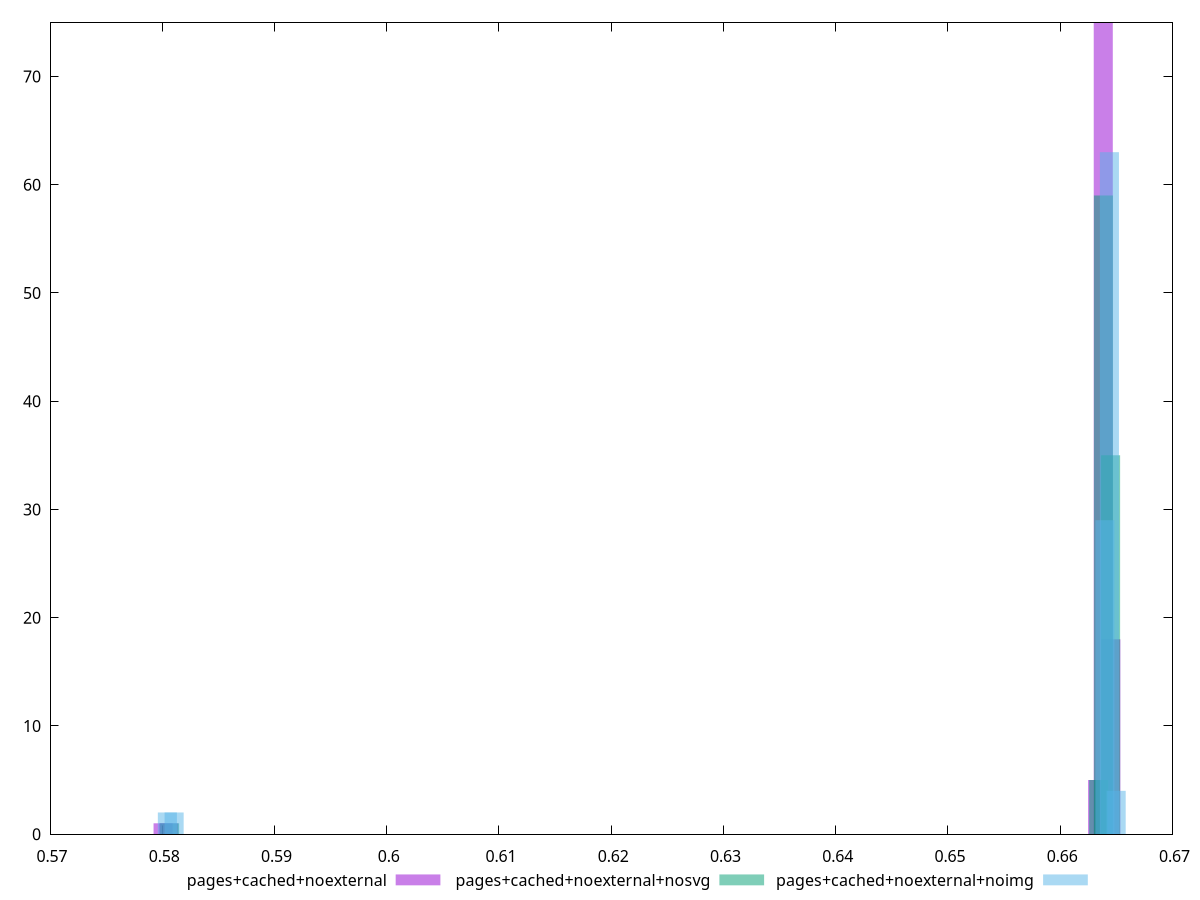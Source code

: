 $_pagesCachedNoexternal <<EOF
0.6638319711523736 75
0.6645060833343003 18
0.6633263870159285 5
0.5805791166844191 1
0.580073532547974 1
EOF
$_pagesCachedNoexternalNosvg <<EOF
0.6644850735918868 35
0.6638483903530571 59
0.5806551138126484 1
0.663423934860504 5
EOF
$_pagesCachedNoexternalNoimg <<EOF
0.6639794461707871 29
0.6643800370885372 63
0.6649809234651624 4
0.5804562398198917 2
0.5810571261965168 2
EOF
set key outside below
set terminal pngcairo
set output "report_00004_2020-11-02T20-21-41.718Z/uses-rel-preload/uses-rel-preload_pages+cached+noexternal_pages+cached+noexternal+nosvg_pages+cached+noexternal+noimg+hist.png"
set boxwidth 0.001698147818343767
set style fill transparent solid 0.5 noborder
set yrange [0:75]
plot $_pagesCachedNoexternal title "pages+cached+noexternal" with boxes ,$_pagesCachedNoexternalNosvg title "pages+cached+noexternal+nosvg" with boxes ,$_pagesCachedNoexternalNoimg title "pages+cached+noexternal+noimg" with boxes ,